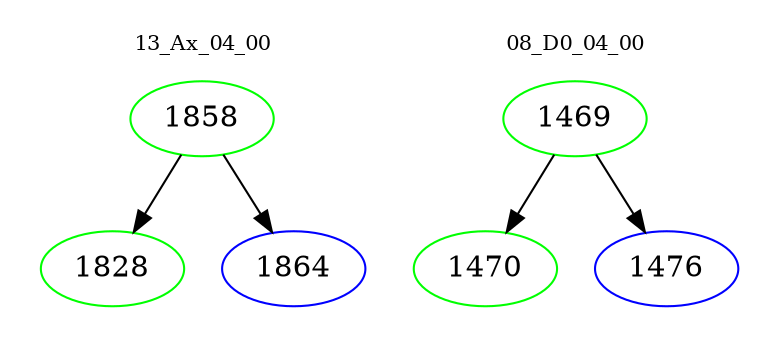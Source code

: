 digraph{
subgraph cluster_0 {
color = white
label = "13_Ax_04_00";
fontsize=10;
T0_1858 [label="1858", color="green"]
T0_1858 -> T0_1828 [color="black"]
T0_1828 [label="1828", color="green"]
T0_1858 -> T0_1864 [color="black"]
T0_1864 [label="1864", color="blue"]
}
subgraph cluster_1 {
color = white
label = "08_D0_04_00";
fontsize=10;
T1_1469 [label="1469", color="green"]
T1_1469 -> T1_1470 [color="black"]
T1_1470 [label="1470", color="green"]
T1_1469 -> T1_1476 [color="black"]
T1_1476 [label="1476", color="blue"]
}
}
